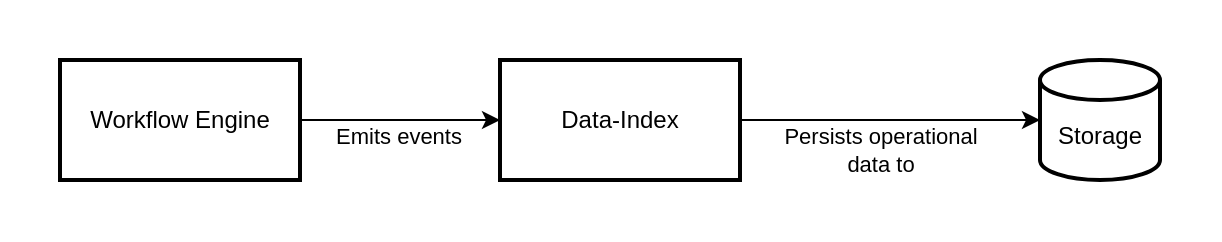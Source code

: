 <mxfile version="27.1.6">
  <diagram name="Page-1" id="yQr8q2VmMqQCvdsopH6Q">
    <mxGraphModel dx="1018" dy="689" grid="1" gridSize="10" guides="1" tooltips="1" connect="1" arrows="1" fold="1" page="1" pageScale="1" pageWidth="1100" pageHeight="850" math="0" shadow="0">
      <root>
        <mxCell id="0" />
        <mxCell id="1" parent="0" />
        <mxCell id="lX_gjA4-c5jMj5qpraQo-8" value="" style="rounded=0;whiteSpace=wrap;html=1;strokeColor=none;" vertex="1" parent="1">
          <mxGeometry x="70" y="180" width="610" height="120" as="geometry" />
        </mxCell>
        <mxCell id="lX_gjA4-c5jMj5qpraQo-3" value="" style="edgeStyle=orthogonalEdgeStyle;rounded=0;orthogonalLoop=1;jettySize=auto;html=1;" edge="1" parent="1" source="lX_gjA4-c5jMj5qpraQo-1" target="lX_gjA4-c5jMj5qpraQo-2">
          <mxGeometry relative="1" as="geometry" />
        </mxCell>
        <mxCell id="lX_gjA4-c5jMj5qpraQo-7" value="Emits events" style="edgeLabel;html=1;align=center;verticalAlign=middle;resizable=0;points=[];" vertex="1" connectable="0" parent="lX_gjA4-c5jMj5qpraQo-3">
          <mxGeometry x="-0.025" relative="1" as="geometry">
            <mxPoint y="8" as="offset" />
          </mxGeometry>
        </mxCell>
        <mxCell id="lX_gjA4-c5jMj5qpraQo-1" value="Workflow Engine" style="rounded=0;whiteSpace=wrap;html=1;strokeWidth=2;" vertex="1" parent="1">
          <mxGeometry x="100" y="210" width="120" height="60" as="geometry" />
        </mxCell>
        <mxCell id="lX_gjA4-c5jMj5qpraQo-2" value="Data-Index" style="whiteSpace=wrap;html=1;rounded=0;strokeWidth=2;" vertex="1" parent="1">
          <mxGeometry x="320" y="210" width="120" height="60" as="geometry" />
        </mxCell>
        <mxCell id="lX_gjA4-c5jMj5qpraQo-5" value="&lt;br&gt;Storage" style="strokeWidth=2;html=1;shape=mxgraph.flowchart.database;whiteSpace=wrap;" vertex="1" parent="1">
          <mxGeometry x="590" y="210" width="60" height="60" as="geometry" />
        </mxCell>
        <mxCell id="lX_gjA4-c5jMj5qpraQo-6" style="edgeStyle=orthogonalEdgeStyle;rounded=0;orthogonalLoop=1;jettySize=auto;html=1;entryX=0;entryY=0.5;entryDx=0;entryDy=0;entryPerimeter=0;" edge="1" parent="1" source="lX_gjA4-c5jMj5qpraQo-2" target="lX_gjA4-c5jMj5qpraQo-5">
          <mxGeometry relative="1" as="geometry" />
        </mxCell>
        <mxCell id="lX_gjA4-c5jMj5qpraQo-9" value="Persists operational&lt;br&gt;data to" style="edgeLabel;html=1;align=center;verticalAlign=middle;resizable=0;points=[];labelBackgroundColor=none;" vertex="1" connectable="0" parent="lX_gjA4-c5jMj5qpraQo-6">
          <mxGeometry x="0.075" y="1" relative="1" as="geometry">
            <mxPoint x="-11" y="16" as="offset" />
          </mxGeometry>
        </mxCell>
      </root>
    </mxGraphModel>
  </diagram>
</mxfile>
